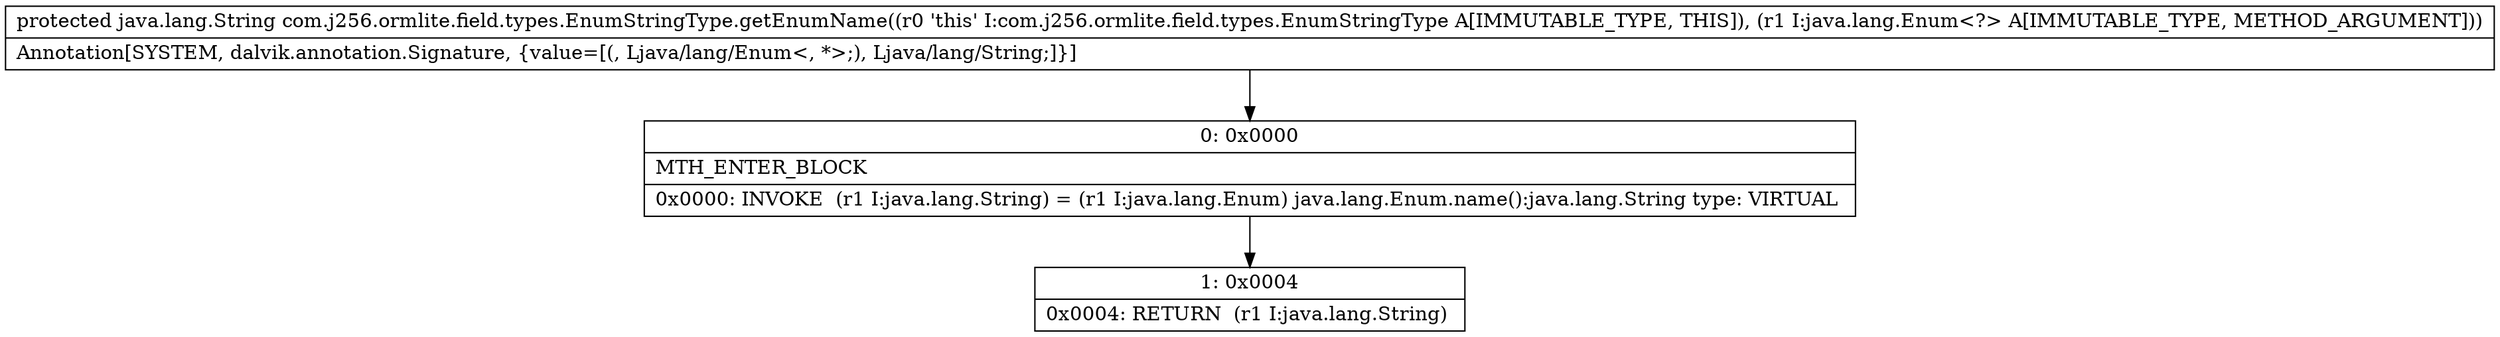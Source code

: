 digraph "CFG forcom.j256.ormlite.field.types.EnumStringType.getEnumName(Ljava\/lang\/Enum;)Ljava\/lang\/String;" {
Node_0 [shape=record,label="{0\:\ 0x0000|MTH_ENTER_BLOCK\l|0x0000: INVOKE  (r1 I:java.lang.String) = (r1 I:java.lang.Enum) java.lang.Enum.name():java.lang.String type: VIRTUAL \l}"];
Node_1 [shape=record,label="{1\:\ 0x0004|0x0004: RETURN  (r1 I:java.lang.String) \l}"];
MethodNode[shape=record,label="{protected java.lang.String com.j256.ormlite.field.types.EnumStringType.getEnumName((r0 'this' I:com.j256.ormlite.field.types.EnumStringType A[IMMUTABLE_TYPE, THIS]), (r1 I:java.lang.Enum\<?\> A[IMMUTABLE_TYPE, METHOD_ARGUMENT]))  | Annotation[SYSTEM, dalvik.annotation.Signature, \{value=[(, Ljava\/lang\/Enum\<, *\>;), Ljava\/lang\/String;]\}]\l}"];
MethodNode -> Node_0;
Node_0 -> Node_1;
}

